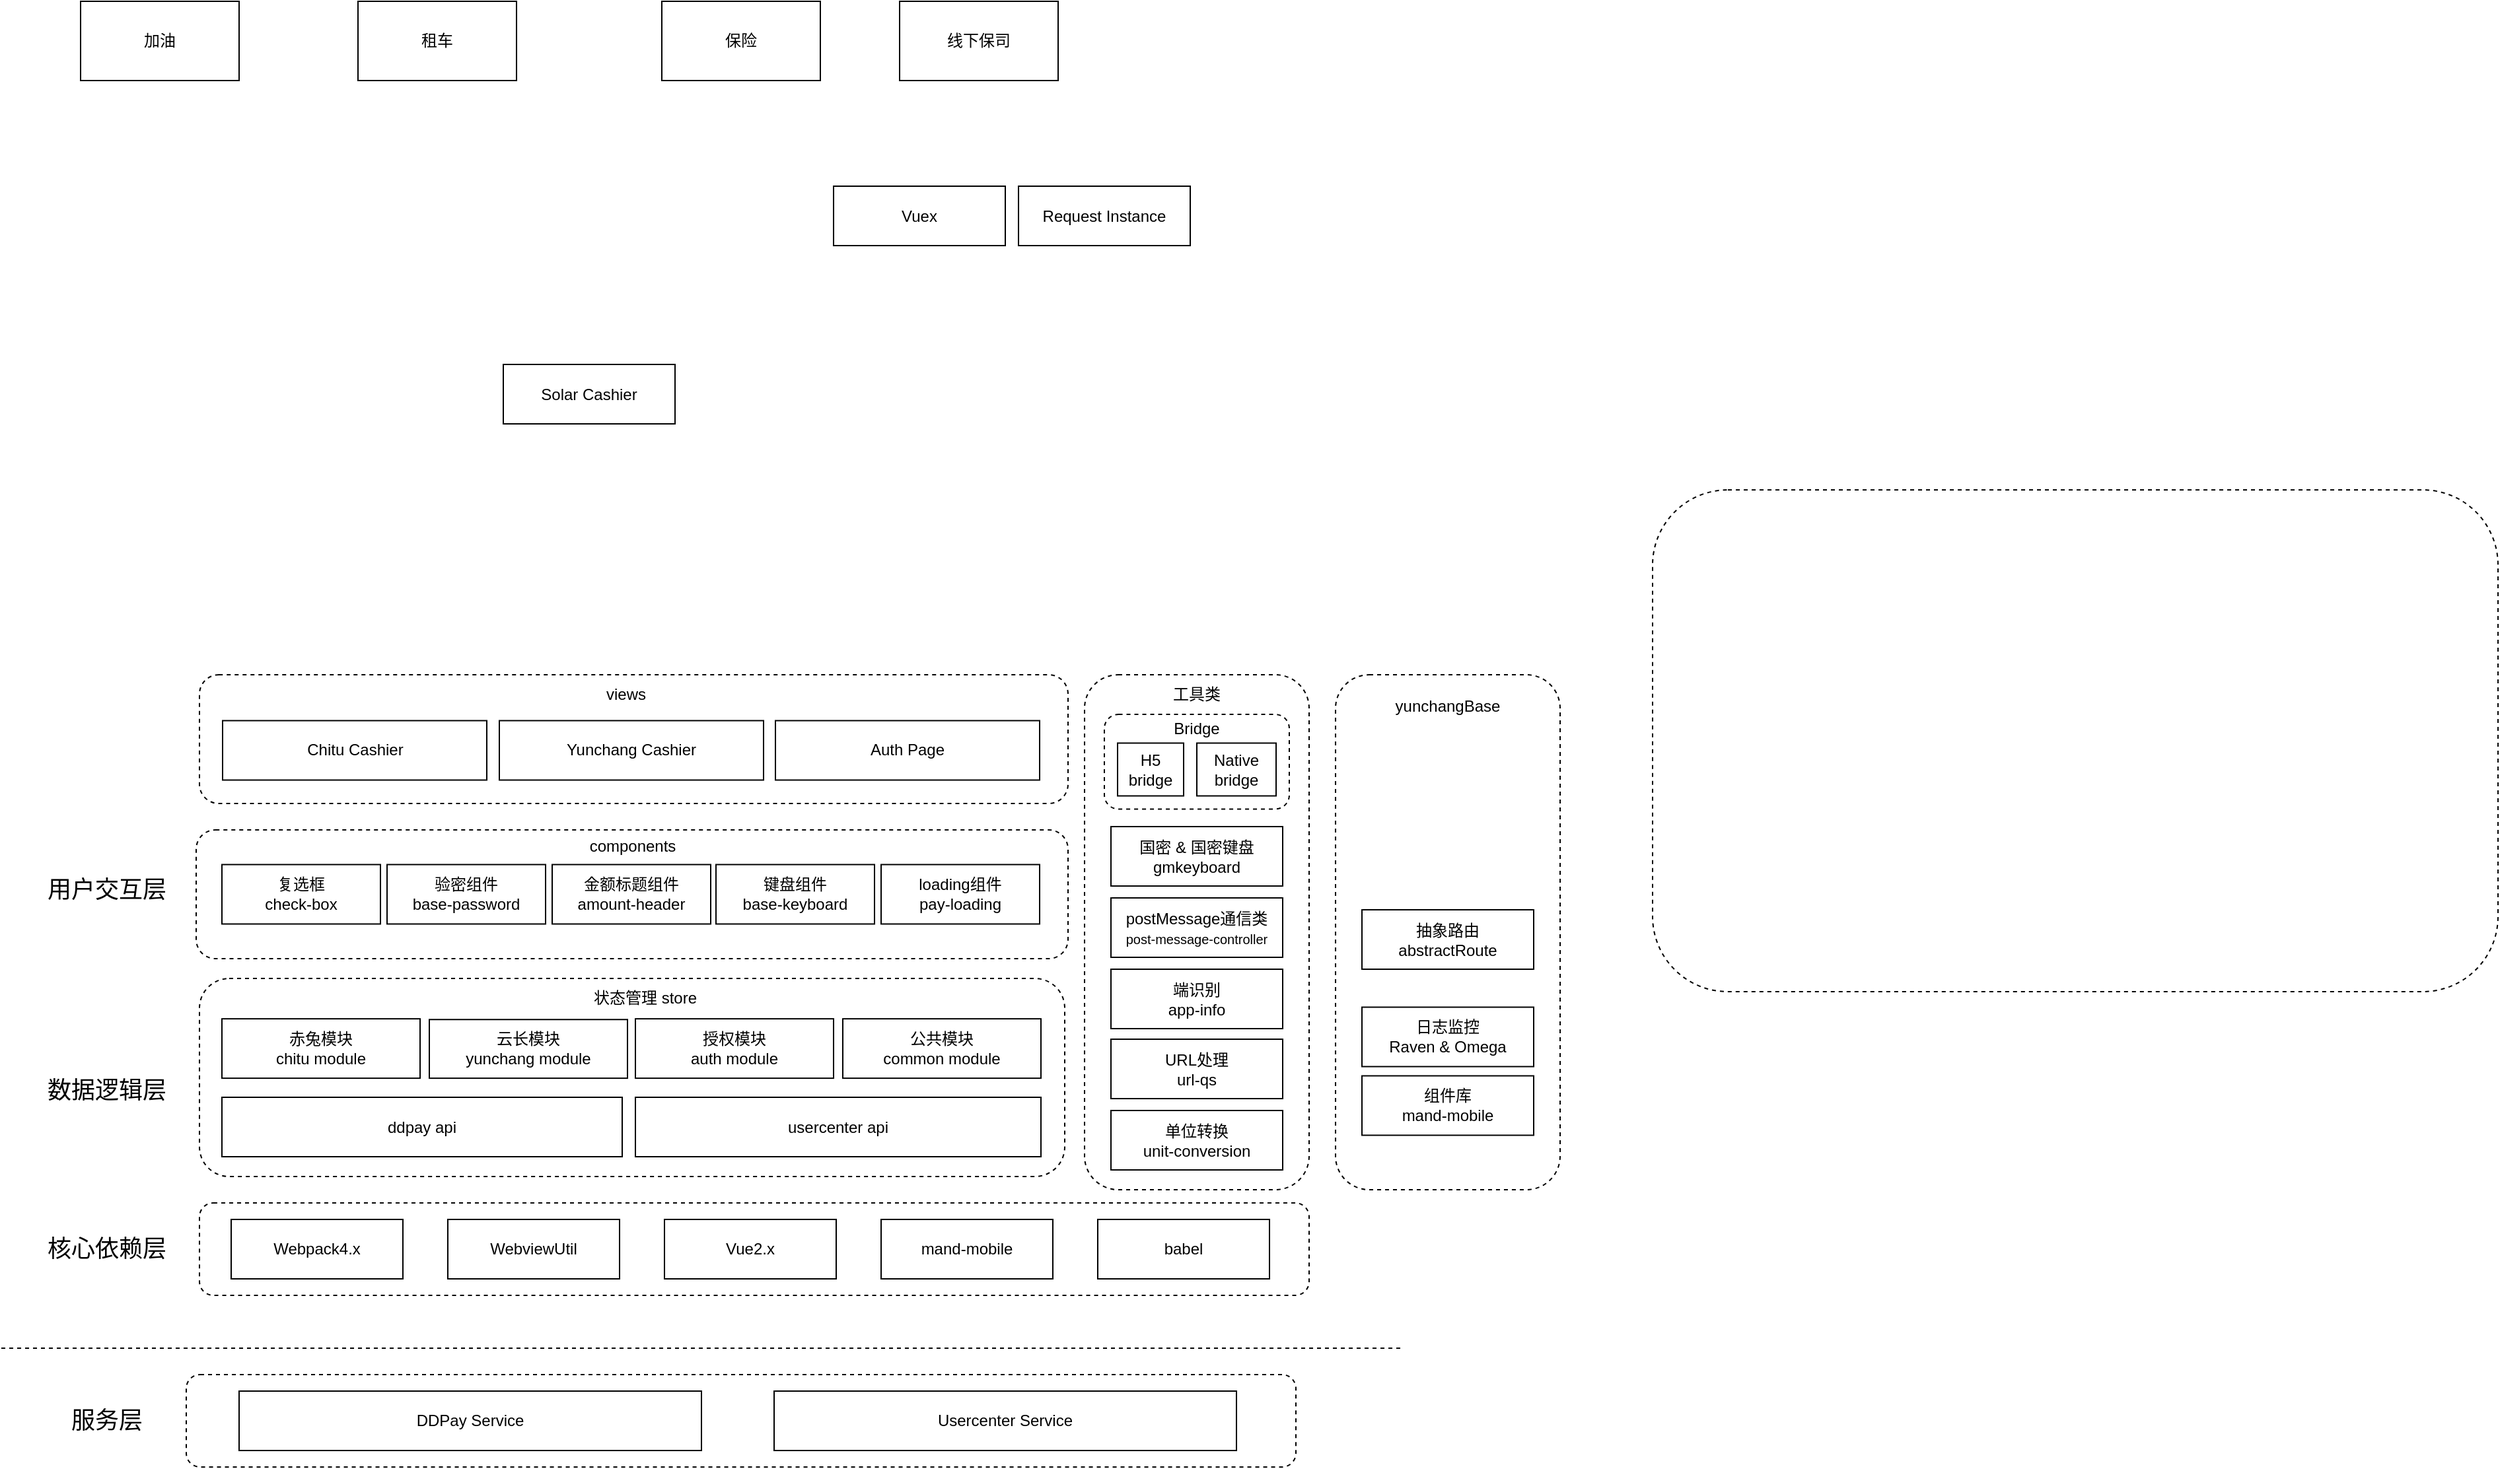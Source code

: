 <mxfile version="22.1.7" type="github">
  <diagram name="第 1 页" id="GGUch8PBxxLQfr5ORZUA">
    <mxGraphModel dx="1434" dy="1955" grid="1" gridSize="10" guides="1" tooltips="1" connect="1" arrows="1" fold="1" page="1" pageScale="1" pageWidth="827" pageHeight="1169" math="0" shadow="0">
      <root>
        <mxCell id="0" />
        <mxCell id="1" parent="0" />
        <mxCell id="tyBWiqdXj7CT22cmNioW-49" value="" style="rounded=1;whiteSpace=wrap;html=1;fillColor=none;dashed=1;labelBackgroundColor=none;" vertex="1" parent="1">
          <mxGeometry x="190" y="470" width="657.5" height="97.5" as="geometry" />
        </mxCell>
        <mxCell id="tyBWiqdXj7CT22cmNioW-39" value="" style="rounded=1;whiteSpace=wrap;html=1;fillColor=none;dashed=1;labelBackgroundColor=none;" vertex="1" parent="1">
          <mxGeometry x="1050" y="470" width="170" height="390" as="geometry" />
        </mxCell>
        <mxCell id="tyBWiqdXj7CT22cmNioW-1" value="Chitu Cashier" style="rounded=0;whiteSpace=wrap;html=1;flipH=1;labelBackgroundColor=none;" vertex="1" parent="1">
          <mxGeometry x="207.5" y="504.75" width="200" height="45" as="geometry" />
        </mxCell>
        <mxCell id="tyBWiqdXj7CT22cmNioW-5" value="Yunchang Cashier" style="rounded=0;whiteSpace=wrap;html=1;flipH=1;labelBackgroundColor=none;" vertex="1" parent="1">
          <mxGeometry x="417" y="504.75" width="200" height="45" as="geometry" />
        </mxCell>
        <mxCell id="tyBWiqdXj7CT22cmNioW-6" value="Auth Page" style="rounded=0;whiteSpace=wrap;html=1;flipH=1;labelBackgroundColor=none;" vertex="1" parent="1">
          <mxGeometry x="626" y="504.75" width="200" height="45" as="geometry" />
        </mxCell>
        <mxCell id="tyBWiqdXj7CT22cmNioW-7" value="加油" style="rounded=0;whiteSpace=wrap;html=1;labelBackgroundColor=none;" vertex="1" parent="1">
          <mxGeometry x="100" y="-40" width="120" height="60" as="geometry" />
        </mxCell>
        <mxCell id="tyBWiqdXj7CT22cmNioW-8" value="租车" style="rounded=0;whiteSpace=wrap;html=1;labelBackgroundColor=none;" vertex="1" parent="1">
          <mxGeometry x="310" y="-40" width="120" height="60" as="geometry" />
        </mxCell>
        <mxCell id="tyBWiqdXj7CT22cmNioW-9" value="保险" style="rounded=0;whiteSpace=wrap;html=1;labelBackgroundColor=none;" vertex="1" parent="1">
          <mxGeometry x="540" y="-40" width="120" height="60" as="geometry" />
        </mxCell>
        <mxCell id="tyBWiqdXj7CT22cmNioW-10" value="线下保司" style="rounded=0;whiteSpace=wrap;html=1;labelBackgroundColor=none;" vertex="1" parent="1">
          <mxGeometry x="720" y="-40" width="120" height="60" as="geometry" />
        </mxCell>
        <mxCell id="tyBWiqdXj7CT22cmNioW-11" value="Solar Cashier" style="rounded=0;whiteSpace=wrap;html=1;labelBackgroundColor=none;" vertex="1" parent="1">
          <mxGeometry x="420" y="235" width="130" height="45" as="geometry" />
        </mxCell>
        <mxCell id="tyBWiqdXj7CT22cmNioW-28" value="Request Instance" style="rounded=0;whiteSpace=wrap;html=1;labelBackgroundColor=none;" vertex="1" parent="1">
          <mxGeometry x="810" y="100" width="130" height="45" as="geometry" />
        </mxCell>
        <mxCell id="tyBWiqdXj7CT22cmNioW-14" value="Vuex" style="rounded=0;whiteSpace=wrap;html=1;labelBackgroundColor=none;" vertex="1" parent="1">
          <mxGeometry x="670" y="100" width="130" height="45" as="geometry" />
        </mxCell>
        <mxCell id="tyBWiqdXj7CT22cmNioW-2" value="" style="rounded=1;whiteSpace=wrap;html=1;fillColor=none;dashed=1;labelBackgroundColor=none;" vertex="1" parent="1">
          <mxGeometry x="1290" y="330" width="640" height="380" as="geometry" />
        </mxCell>
        <mxCell id="tyBWiqdXj7CT22cmNioW-35" value="&lt;span style=&quot;font-size: 18px;&quot;&gt;服务层&lt;/span&gt;" style="text;html=1;strokeColor=none;fillColor=none;align=center;verticalAlign=middle;whiteSpace=wrap;rounded=0;labelBackgroundColor=none;" vertex="1" parent="1">
          <mxGeometry x="70" y="1020" width="100" height="30" as="geometry" />
        </mxCell>
        <mxCell id="tyBWiqdXj7CT22cmNioW-40" value="" style="rounded=1;whiteSpace=wrap;html=1;fillColor=none;dashed=1;labelBackgroundColor=none;" vertex="1" parent="1">
          <mxGeometry x="187.5" y="587.5" width="660" height="97.5" as="geometry" />
        </mxCell>
        <mxCell id="tyBWiqdXj7CT22cmNioW-41" value="复选框&lt;br&gt;check-box" style="rounded=0;whiteSpace=wrap;html=1;labelBackgroundColor=none;" vertex="1" parent="1">
          <mxGeometry x="207" y="613.75" width="120" height="45" as="geometry" />
        </mxCell>
        <mxCell id="tyBWiqdXj7CT22cmNioW-43" value="验密组件&lt;br&gt;base-password" style="rounded=0;whiteSpace=wrap;html=1;labelBackgroundColor=none;" vertex="1" parent="1">
          <mxGeometry x="332" y="613.75" width="120" height="45" as="geometry" />
        </mxCell>
        <mxCell id="tyBWiqdXj7CT22cmNioW-44" value="金额标题组件&lt;br&gt;amount-header" style="rounded=0;whiteSpace=wrap;html=1;labelBackgroundColor=none;" vertex="1" parent="1">
          <mxGeometry x="457" y="613.75" width="120" height="45" as="geometry" />
        </mxCell>
        <mxCell id="tyBWiqdXj7CT22cmNioW-46" value="键盘组件&lt;br&gt;base-keyboard" style="rounded=0;whiteSpace=wrap;html=1;labelBackgroundColor=none;" vertex="1" parent="1">
          <mxGeometry x="581" y="613.75" width="120" height="45" as="geometry" />
        </mxCell>
        <mxCell id="tyBWiqdXj7CT22cmNioW-47" value="components" style="text;html=1;strokeColor=none;fillColor=none;align=center;verticalAlign=middle;whiteSpace=wrap;rounded=0;labelBackgroundColor=none;" vertex="1" parent="1">
          <mxGeometry x="487.5" y="585" width="60" height="30" as="geometry" />
        </mxCell>
        <mxCell id="tyBWiqdXj7CT22cmNioW-48" value="yunchangBase" style="text;html=1;strokeColor=none;fillColor=none;align=center;verticalAlign=middle;whiteSpace=wrap;rounded=0;labelBackgroundColor=none;" vertex="1" parent="1">
          <mxGeometry x="1105" y="478.75" width="60" height="30" as="geometry" />
        </mxCell>
        <mxCell id="tyBWiqdXj7CT22cmNioW-50" value="views" style="text;html=1;strokeColor=none;fillColor=none;align=center;verticalAlign=middle;whiteSpace=wrap;rounded=0;labelBackgroundColor=none;" vertex="1" parent="1">
          <mxGeometry x="482.5" y="470" width="60" height="30" as="geometry" />
        </mxCell>
        <mxCell id="tyBWiqdXj7CT22cmNioW-52" value="" style="rounded=1;whiteSpace=wrap;html=1;fillColor=none;dashed=1;labelBackgroundColor=none;" vertex="1" parent="1">
          <mxGeometry x="860" y="470" width="170" height="390" as="geometry" />
        </mxCell>
        <mxCell id="tyBWiqdXj7CT22cmNioW-53" value="工具类" style="text;html=1;strokeColor=none;fillColor=none;align=center;verticalAlign=middle;whiteSpace=wrap;rounded=0;labelBackgroundColor=none;" vertex="1" parent="1">
          <mxGeometry x="915" y="470" width="60" height="30" as="geometry" />
        </mxCell>
        <mxCell id="tyBWiqdXj7CT22cmNioW-54" value="" style="rounded=1;whiteSpace=wrap;html=1;fillColor=none;dashed=1;labelBackgroundColor=none;" vertex="1" parent="1">
          <mxGeometry x="190" y="700" width="655" height="150" as="geometry" />
        </mxCell>
        <mxCell id="tyBWiqdXj7CT22cmNioW-55" value="状态管理 store" style="text;html=1;strokeColor=none;fillColor=none;align=center;verticalAlign=middle;whiteSpace=wrap;rounded=0;labelBackgroundColor=none;" vertex="1" parent="1">
          <mxGeometry x="485" y="700" width="85" height="30" as="geometry" />
        </mxCell>
        <mxCell id="tyBWiqdXj7CT22cmNioW-56" value="ddpay&amp;nbsp;api" style="rounded=0;whiteSpace=wrap;html=1;flipH=0;labelBackgroundColor=none;" vertex="1" parent="1">
          <mxGeometry x="207" y="790" width="303" height="45" as="geometry" />
        </mxCell>
        <mxCell id="tyBWiqdXj7CT22cmNioW-58" value="赤兔模块&lt;br&gt;chitu module" style="rounded=0;whiteSpace=wrap;html=1;flipH=0;labelBackgroundColor=none;" vertex="1" parent="1">
          <mxGeometry x="207" y="730.56" width="150" height="45" as="geometry" />
        </mxCell>
        <mxCell id="tyBWiqdXj7CT22cmNioW-60" value="云长模块&lt;br&gt;yunchang module" style="rounded=0;whiteSpace=wrap;html=1;flipH=0;labelBackgroundColor=none;" vertex="1" parent="1">
          <mxGeometry x="364" y="731.12" width="150" height="44.44" as="geometry" />
        </mxCell>
        <mxCell id="tyBWiqdXj7CT22cmNioW-61" value="授权模块&lt;br&gt;auth module" style="rounded=0;whiteSpace=wrap;html=1;flipH=0;labelBackgroundColor=none;" vertex="1" parent="1">
          <mxGeometry x="520" y="730.56" width="150" height="45" as="geometry" />
        </mxCell>
        <mxCell id="tyBWiqdXj7CT22cmNioW-62" value="公共模块&lt;br&gt;common module" style="rounded=0;whiteSpace=wrap;html=1;flipH=0;labelBackgroundColor=none;" vertex="1" parent="1">
          <mxGeometry x="677" y="730.56" width="150" height="45" as="geometry" />
        </mxCell>
        <mxCell id="tyBWiqdXj7CT22cmNioW-64" value="国密 &amp;amp; 国密键盘&lt;br&gt;gmkeyboard" style="rounded=0;whiteSpace=wrap;html=1;labelBackgroundColor=none;" vertex="1" parent="1">
          <mxGeometry x="880" y="585" width="130" height="45" as="geometry" />
        </mxCell>
        <mxCell id="tyBWiqdXj7CT22cmNioW-65" value="postMessage通信类&lt;br&gt;&lt;font style=&quot;font-size: 10px;&quot;&gt;post-message-controller&lt;/font&gt;" style="rounded=0;whiteSpace=wrap;html=1;labelBackgroundColor=none;" vertex="1" parent="1">
          <mxGeometry x="880" y="639" width="130" height="45" as="geometry" />
        </mxCell>
        <mxCell id="tyBWiqdXj7CT22cmNioW-66" value="端识别&lt;br&gt;app-info" style="rounded=0;whiteSpace=wrap;html=1;labelBackgroundColor=none;" vertex="1" parent="1">
          <mxGeometry x="880" y="693" width="130" height="45" as="geometry" />
        </mxCell>
        <mxCell id="tyBWiqdXj7CT22cmNioW-67" value="单位转换&lt;br&gt;unit-conversion" style="rounded=0;whiteSpace=wrap;html=1;labelBackgroundColor=none;" vertex="1" parent="1">
          <mxGeometry x="880" y="800" width="130" height="45" as="geometry" />
        </mxCell>
        <mxCell id="tyBWiqdXj7CT22cmNioW-68" value="" style="rounded=1;whiteSpace=wrap;html=1;fillColor=none;dashed=1;labelBackgroundColor=none;" vertex="1" parent="1">
          <mxGeometry x="180" y="1000" width="840" height="70" as="geometry" />
        </mxCell>
        <mxCell id="tyBWiqdXj7CT22cmNioW-36" value="DDPay Service" style="rounded=0;whiteSpace=wrap;html=1;labelBackgroundColor=none;" vertex="1" parent="1">
          <mxGeometry x="220" y="1012.5" width="350" height="45" as="geometry" />
        </mxCell>
        <mxCell id="tyBWiqdXj7CT22cmNioW-37" value="Usercenter Service" style="rounded=0;whiteSpace=wrap;html=1;labelBackgroundColor=none;" vertex="1" parent="1">
          <mxGeometry x="625" y="1012.5" width="350" height="45" as="geometry" />
        </mxCell>
        <mxCell id="tyBWiqdXj7CT22cmNioW-70" value="" style="rounded=1;whiteSpace=wrap;html=1;fillColor=none;dashed=1;labelBackgroundColor=none;" vertex="1" parent="1">
          <mxGeometry x="875" y="500" width="140" height="71.75" as="geometry" />
        </mxCell>
        <mxCell id="tyBWiqdXj7CT22cmNioW-63" value="H5 bridge" style="rounded=0;whiteSpace=wrap;html=1;labelBackgroundColor=none;" vertex="1" parent="1">
          <mxGeometry x="885" y="521.75" width="50" height="40" as="geometry" />
        </mxCell>
        <mxCell id="tyBWiqdXj7CT22cmNioW-69" value="Native bridge" style="rounded=0;whiteSpace=wrap;html=1;labelBackgroundColor=none;" vertex="1" parent="1">
          <mxGeometry x="945" y="521.75" width="60" height="40" as="geometry" />
        </mxCell>
        <mxCell id="tyBWiqdXj7CT22cmNioW-71" value="usercenter api" style="rounded=0;whiteSpace=wrap;html=1;flipH=0;labelBackgroundColor=none;" vertex="1" parent="1">
          <mxGeometry x="520" y="790" width="307" height="45" as="geometry" />
        </mxCell>
        <mxCell id="tyBWiqdXj7CT22cmNioW-13" value="抽象路由&lt;br&gt;abstractRoute" style="rounded=0;whiteSpace=wrap;html=1;labelBackgroundColor=none;" vertex="1" parent="1">
          <mxGeometry x="1070" y="648" width="130" height="45" as="geometry" />
        </mxCell>
        <mxCell id="tyBWiqdXj7CT22cmNioW-33" value="日志监控&lt;br&gt;Raven &amp;amp; Omega" style="rounded=0;whiteSpace=wrap;html=1;labelBackgroundColor=none;" vertex="1" parent="1">
          <mxGeometry x="1070" y="721.75" width="130" height="45" as="geometry" />
        </mxCell>
        <mxCell id="tyBWiqdXj7CT22cmNioW-72" value="组件库&lt;br&gt;mand-mobile" style="rounded=0;whiteSpace=wrap;html=1;labelBackgroundColor=none;" vertex="1" parent="1">
          <mxGeometry x="1070" y="773.75" width="130" height="45" as="geometry" />
        </mxCell>
        <mxCell id="tyBWiqdXj7CT22cmNioW-75" value="" style="rounded=1;whiteSpace=wrap;html=1;fillColor=none;dashed=1;labelBackgroundColor=none;" vertex="1" parent="1">
          <mxGeometry x="190" y="870" width="840" height="70" as="geometry" />
        </mxCell>
        <mxCell id="tyBWiqdXj7CT22cmNioW-76" value="&lt;span style=&quot;font-size: 18px;&quot;&gt;核心依赖层&lt;/span&gt;" style="text;html=1;strokeColor=none;fillColor=none;align=center;verticalAlign=middle;whiteSpace=wrap;rounded=0;labelBackgroundColor=none;" vertex="1" parent="1">
          <mxGeometry x="70" y="890" width="100" height="30" as="geometry" />
        </mxCell>
        <mxCell id="tyBWiqdXj7CT22cmNioW-77" value="Webpack4.x" style="rounded=0;whiteSpace=wrap;html=1;flipH=0;labelBackgroundColor=none;" vertex="1" parent="1">
          <mxGeometry x="214" y="882.5" width="130" height="45" as="geometry" />
        </mxCell>
        <mxCell id="tyBWiqdXj7CT22cmNioW-78" value="WebviewUtil" style="rounded=0;whiteSpace=wrap;html=1;flipH=0;labelBackgroundColor=none;" vertex="1" parent="1">
          <mxGeometry x="378" y="882.5" width="130" height="45" as="geometry" />
        </mxCell>
        <mxCell id="tyBWiqdXj7CT22cmNioW-79" value="Vue2.x" style="rounded=0;whiteSpace=wrap;html=1;flipH=0;labelBackgroundColor=none;" vertex="1" parent="1">
          <mxGeometry x="542" y="882.5" width="130" height="45" as="geometry" />
        </mxCell>
        <mxCell id="tyBWiqdXj7CT22cmNioW-80" value="mand-mobile" style="rounded=0;whiteSpace=wrap;html=1;flipH=0;labelBackgroundColor=none;" vertex="1" parent="1">
          <mxGeometry x="706" y="882.5" width="130" height="45" as="geometry" />
        </mxCell>
        <mxCell id="tyBWiqdXj7CT22cmNioW-81" value="babel" style="rounded=0;whiteSpace=wrap;html=1;flipH=0;labelBackgroundColor=none;" vertex="1" parent="1">
          <mxGeometry x="870" y="882.5" width="130" height="45" as="geometry" />
        </mxCell>
        <mxCell id="tyBWiqdXj7CT22cmNioW-82" value="" style="endArrow=none;dashed=1;html=1;rounded=0;labelBackgroundColor=none;fontColor=default;" edge="1" parent="1">
          <mxGeometry width="50" height="50" relative="1" as="geometry">
            <mxPoint x="40" y="980" as="sourcePoint" />
            <mxPoint x="1100" y="980" as="targetPoint" />
          </mxGeometry>
        </mxCell>
        <mxCell id="tyBWiqdXj7CT22cmNioW-84" value="&lt;span style=&quot;font-size: 18px;&quot;&gt;数据逻辑层&lt;/span&gt;" style="text;html=1;strokeColor=none;fillColor=none;align=center;verticalAlign=middle;whiteSpace=wrap;rounded=0;labelBackgroundColor=none;" vertex="1" parent="1">
          <mxGeometry x="70" y="770" width="100" height="30" as="geometry" />
        </mxCell>
        <mxCell id="tyBWiqdXj7CT22cmNioW-85" value="loading组件&lt;br&gt;pay-loading" style="rounded=0;whiteSpace=wrap;html=1;labelBackgroundColor=none;" vertex="1" parent="1">
          <mxGeometry x="706" y="613.75" width="120" height="45" as="geometry" />
        </mxCell>
        <mxCell id="tyBWiqdXj7CT22cmNioW-86" value="&lt;span style=&quot;font-size: 18px;&quot;&gt;用户交互层&lt;/span&gt;" style="text;html=1;strokeColor=none;fillColor=none;align=center;verticalAlign=middle;whiteSpace=wrap;rounded=0;labelBackgroundColor=none;" vertex="1" parent="1">
          <mxGeometry x="70" y="617.5" width="100" height="30" as="geometry" />
        </mxCell>
        <mxCell id="tyBWiqdXj7CT22cmNioW-87" value="URL处理&lt;br&gt;url-qs" style="rounded=0;whiteSpace=wrap;html=1;labelBackgroundColor=none;" vertex="1" parent="1">
          <mxGeometry x="880" y="746" width="130" height="45" as="geometry" />
        </mxCell>
        <mxCell id="tyBWiqdXj7CT22cmNioW-88" value="Bridge" style="text;html=1;strokeColor=none;fillColor=none;align=center;verticalAlign=middle;whiteSpace=wrap;rounded=0;labelBackgroundColor=none;" vertex="1" parent="1">
          <mxGeometry x="915" y="495.75" width="60" height="30" as="geometry" />
        </mxCell>
      </root>
    </mxGraphModel>
  </diagram>
</mxfile>
